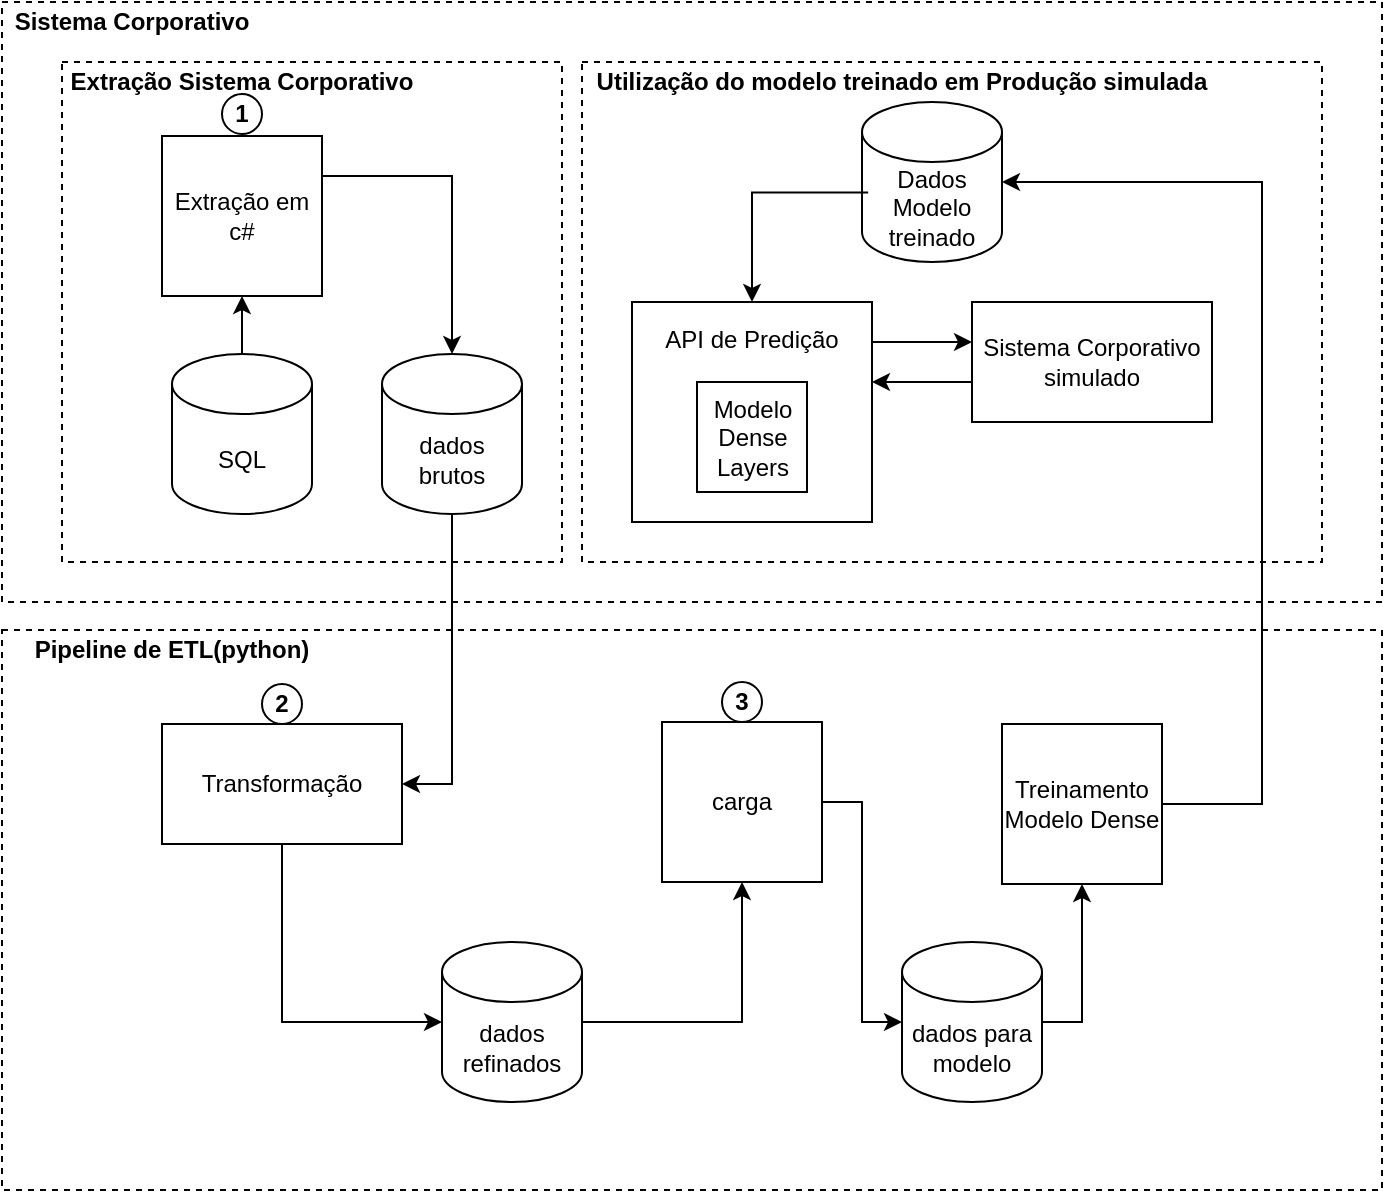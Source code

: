 <mxfile version="26.1.1">
  <diagram name="Página-1" id="qymr9s4ONJAOOVNrwKgb">
    <mxGraphModel dx="1154" dy="1364" grid="1" gridSize="10" guides="1" tooltips="1" connect="1" arrows="1" fold="1" page="1" pageScale="1" pageWidth="1169" pageHeight="827" math="0" shadow="0">
      <root>
        <mxCell id="0" />
        <mxCell id="1" parent="0" />
        <mxCell id="IwEzYZkcwkZSoT2hH-HC-21" value="" style="rounded=0;whiteSpace=wrap;html=1;dashed=1;gradientColor=default;fillColor=none;" vertex="1" parent="1">
          <mxGeometry x="310" y="-40" width="690" height="300" as="geometry" />
        </mxCell>
        <mxCell id="IwEzYZkcwkZSoT2hH-HC-13" value="" style="rounded=0;whiteSpace=wrap;html=1;dashed=1;gradientColor=default;fillColor=none;" vertex="1" parent="1">
          <mxGeometry x="600" y="-10" width="370" height="250" as="geometry" />
        </mxCell>
        <mxCell id="2Nlbmb2SEIiZ4BsPeOTe-20" value="" style="rounded=0;whiteSpace=wrap;html=1;dashed=1;gradientColor=default;fillColor=none;" parent="1" vertex="1">
          <mxGeometry x="340" y="-10" width="250" height="250" as="geometry" />
        </mxCell>
        <mxCell id="IwEzYZkcwkZSoT2hH-HC-3" value="" style="rounded=0;whiteSpace=wrap;html=1;dashed=1;gradientColor=default;fillColor=none;" vertex="1" parent="1">
          <mxGeometry x="310" y="274" width="690" height="280" as="geometry" />
        </mxCell>
        <mxCell id="2Nlbmb2SEIiZ4BsPeOTe-3" value="carga" style="whiteSpace=wrap;html=1;aspect=fixed;" parent="1" vertex="1">
          <mxGeometry x="640" y="320" width="80" height="80" as="geometry" />
        </mxCell>
        <mxCell id="2Nlbmb2SEIiZ4BsPeOTe-17" style="edgeStyle=orthogonalEdgeStyle;rounded=0;orthogonalLoop=1;jettySize=auto;html=1;entryX=0.5;entryY=1;entryDx=0;entryDy=0;" parent="1" source="2Nlbmb2SEIiZ4BsPeOTe-5" target="2Nlbmb2SEIiZ4BsPeOTe-3" edge="1">
          <mxGeometry relative="1" as="geometry" />
        </mxCell>
        <mxCell id="2Nlbmb2SEIiZ4BsPeOTe-5" value="dados refinados" style="shape=cylinder3;whiteSpace=wrap;html=1;boundedLbl=1;backgroundOutline=1;size=15;" parent="1" vertex="1">
          <mxGeometry x="530" y="430" width="70" height="80" as="geometry" />
        </mxCell>
        <mxCell id="2Nlbmb2SEIiZ4BsPeOTe-15" style="edgeStyle=orthogonalEdgeStyle;rounded=0;orthogonalLoop=1;jettySize=auto;html=1;" parent="1" source="2Nlbmb2SEIiZ4BsPeOTe-12" target="IwEzYZkcwkZSoT2hH-HC-9" edge="1">
          <mxGeometry relative="1" as="geometry">
            <mxPoint x="430" y="470.66" as="sourcePoint" />
            <mxPoint x="454.16" y="381.0" as="targetPoint" />
            <Array as="points">
              <mxPoint x="535" y="351" />
            </Array>
          </mxGeometry>
        </mxCell>
        <mxCell id="2Nlbmb2SEIiZ4BsPeOTe-12" value="dados brutos" style="shape=cylinder3;whiteSpace=wrap;html=1;boundedLbl=1;backgroundOutline=1;size=15;" parent="1" vertex="1">
          <mxGeometry x="500" y="136" width="70" height="80" as="geometry" />
        </mxCell>
        <mxCell id="2Nlbmb2SEIiZ4BsPeOTe-13" value="dados para modelo" style="shape=cylinder3;whiteSpace=wrap;html=1;boundedLbl=1;backgroundOutline=1;size=15;" parent="1" vertex="1">
          <mxGeometry x="760" y="430" width="70" height="80" as="geometry" />
        </mxCell>
        <mxCell id="2Nlbmb2SEIiZ4BsPeOTe-14" style="edgeStyle=orthogonalEdgeStyle;rounded=0;orthogonalLoop=1;jettySize=auto;html=1;exitX=1;exitY=0.5;exitDx=0;exitDy=0;" parent="1" source="IwEzYZkcwkZSoT2hH-HC-6" target="2Nlbmb2SEIiZ4BsPeOTe-12" edge="1">
          <mxGeometry relative="1" as="geometry">
            <Array as="points">
              <mxPoint x="470" y="47" />
              <mxPoint x="535" y="47" />
            </Array>
          </mxGeometry>
        </mxCell>
        <mxCell id="2Nlbmb2SEIiZ4BsPeOTe-16" style="edgeStyle=orthogonalEdgeStyle;rounded=0;orthogonalLoop=1;jettySize=auto;html=1;exitX=1;exitY=0.5;exitDx=0;exitDy=0;" parent="1" source="IwEzYZkcwkZSoT2hH-HC-9" target="2Nlbmb2SEIiZ4BsPeOTe-5" edge="1">
          <mxGeometry relative="1" as="geometry">
            <mxPoint x="470" y="355" as="sourcePoint" />
            <Array as="points">
              <mxPoint x="450" y="351" />
              <mxPoint x="450" y="470" />
            </Array>
          </mxGeometry>
        </mxCell>
        <mxCell id="2Nlbmb2SEIiZ4BsPeOTe-18" style="edgeStyle=orthogonalEdgeStyle;rounded=0;orthogonalLoop=1;jettySize=auto;html=1;" parent="1" source="2Nlbmb2SEIiZ4BsPeOTe-3" target="2Nlbmb2SEIiZ4BsPeOTe-13" edge="1">
          <mxGeometry relative="1" as="geometry">
            <Array as="points">
              <mxPoint x="740" y="360" />
              <mxPoint x="740" y="470" />
            </Array>
          </mxGeometry>
        </mxCell>
        <mxCell id="2Nlbmb2SEIiZ4BsPeOTe-21" value="Pipeline de ETL(python)" style="text;html=1;align=center;verticalAlign=middle;whiteSpace=wrap;rounded=0;fontStyle=1" parent="1" vertex="1">
          <mxGeometry x="310" y="274" width="170" height="20" as="geometry" />
        </mxCell>
        <mxCell id="2Nlbmb2SEIiZ4BsPeOTe-22" value="&lt;b&gt;1&lt;/b&gt;" style="ellipse;whiteSpace=wrap;html=1;aspect=fixed;" parent="1" vertex="1">
          <mxGeometry x="420" y="6" width="20" height="20" as="geometry" />
        </mxCell>
        <mxCell id="2Nlbmb2SEIiZ4BsPeOTe-23" value="&lt;b&gt;2&lt;/b&gt;" style="ellipse;whiteSpace=wrap;html=1;aspect=fixed;" parent="1" vertex="1">
          <mxGeometry x="440" y="301" width="20" height="20" as="geometry" />
        </mxCell>
        <mxCell id="2Nlbmb2SEIiZ4BsPeOTe-26" value="&lt;b&gt;3&lt;/b&gt;" style="ellipse;whiteSpace=wrap;html=1;aspect=fixed;" parent="1" vertex="1">
          <mxGeometry x="670" y="300" width="20" height="20" as="geometry" />
        </mxCell>
        <mxCell id="IwEzYZkcwkZSoT2hH-HC-4" value="Sistema Corporativo" style="text;html=1;align=center;verticalAlign=middle;whiteSpace=wrap;rounded=0;fontStyle=1" vertex="1" parent="1">
          <mxGeometry x="310" y="-40" width="130" height="20" as="geometry" />
        </mxCell>
        <mxCell id="IwEzYZkcwkZSoT2hH-HC-5" value="SQL" style="shape=cylinder3;whiteSpace=wrap;html=1;boundedLbl=1;backgroundOutline=1;size=15;" vertex="1" parent="1">
          <mxGeometry x="395" y="136" width="70" height="80" as="geometry" />
        </mxCell>
        <mxCell id="IwEzYZkcwkZSoT2hH-HC-6" value="Extração em c#" style="whiteSpace=wrap;html=1;aspect=fixed;" vertex="1" parent="1">
          <mxGeometry x="390" y="27" width="80" height="80" as="geometry" />
        </mxCell>
        <mxCell id="IwEzYZkcwkZSoT2hH-HC-7" style="edgeStyle=orthogonalEdgeStyle;rounded=0;orthogonalLoop=1;jettySize=auto;html=1;exitX=0.5;exitY=0;exitDx=0;exitDy=0;exitPerimeter=0;" edge="1" parent="1" source="IwEzYZkcwkZSoT2hH-HC-5" target="IwEzYZkcwkZSoT2hH-HC-6">
          <mxGeometry relative="1" as="geometry">
            <mxPoint x="390" y="115.5" as="sourcePoint" />
            <mxPoint x="435" y="45.5" as="targetPoint" />
            <Array as="points">
              <mxPoint x="430" y="116" />
              <mxPoint x="430" y="116" />
            </Array>
          </mxGeometry>
        </mxCell>
        <mxCell id="IwEzYZkcwkZSoT2hH-HC-9" value="Transformação" style="rounded=0;whiteSpace=wrap;html=1;" vertex="1" parent="1">
          <mxGeometry x="390" y="321" width="120" height="60" as="geometry" />
        </mxCell>
        <mxCell id="IwEzYZkcwkZSoT2hH-HC-10" value="Treinamento Modelo Dense" style="whiteSpace=wrap;html=1;aspect=fixed;" vertex="1" parent="1">
          <mxGeometry x="810" y="321" width="80" height="80" as="geometry" />
        </mxCell>
        <mxCell id="IwEzYZkcwkZSoT2hH-HC-11" style="edgeStyle=orthogonalEdgeStyle;rounded=0;orthogonalLoop=1;jettySize=auto;html=1;entryX=0.5;entryY=1;entryDx=0;entryDy=0;" edge="1" parent="1" source="2Nlbmb2SEIiZ4BsPeOTe-13" target="IwEzYZkcwkZSoT2hH-HC-10">
          <mxGeometry relative="1" as="geometry">
            <mxPoint x="840" y="484" as="sourcePoint" />
            <mxPoint x="920" y="414" as="targetPoint" />
            <Array as="points">
              <mxPoint x="850" y="470" />
            </Array>
          </mxGeometry>
        </mxCell>
        <mxCell id="IwEzYZkcwkZSoT2hH-HC-12" value="Dados Modelo treinado" style="shape=cylinder3;whiteSpace=wrap;html=1;boundedLbl=1;backgroundOutline=1;size=15;" vertex="1" parent="1">
          <mxGeometry x="740" y="10" width="70" height="80" as="geometry" />
        </mxCell>
        <mxCell id="IwEzYZkcwkZSoT2hH-HC-14" value="Utilização do modelo treinado em Produção simulada" style="text;html=1;align=center;verticalAlign=middle;whiteSpace=wrap;rounded=0;fontStyle=1" vertex="1" parent="1">
          <mxGeometry x="605" y="-10" width="310" height="20" as="geometry" />
        </mxCell>
        <mxCell id="IwEzYZkcwkZSoT2hH-HC-15" style="edgeStyle=orthogonalEdgeStyle;rounded=0;orthogonalLoop=1;jettySize=auto;html=1;" edge="1" parent="1" source="IwEzYZkcwkZSoT2hH-HC-10" target="IwEzYZkcwkZSoT2hH-HC-12">
          <mxGeometry relative="1" as="geometry">
            <mxPoint x="930" y="610" as="sourcePoint" />
            <mxPoint x="890" y="690" as="targetPoint" />
            <Array as="points">
              <mxPoint x="940" y="361" />
              <mxPoint x="940" y="50" />
            </Array>
          </mxGeometry>
        </mxCell>
        <mxCell id="IwEzYZkcwkZSoT2hH-HC-16" value="API de Predição&lt;div&gt;&lt;br&gt;&lt;/div&gt;&lt;div&gt;&lt;br&gt;&lt;/div&gt;&lt;div&gt;&lt;br&gt;&lt;/div&gt;&lt;div&gt;&lt;br&gt;&lt;/div&gt;&lt;div&gt;&lt;br&gt;&lt;/div&gt;" style="rounded=0;whiteSpace=wrap;html=1;" vertex="1" parent="1">
          <mxGeometry x="625" y="110" width="120" height="110" as="geometry" />
        </mxCell>
        <mxCell id="IwEzYZkcwkZSoT2hH-HC-17" style="edgeStyle=orthogonalEdgeStyle;rounded=0;orthogonalLoop=1;jettySize=auto;html=1;exitX=0.044;exitY=0.566;exitDx=0;exitDy=0;exitPerimeter=0;" edge="1" parent="1" source="IwEzYZkcwkZSoT2hH-HC-12" target="IwEzYZkcwkZSoT2hH-HC-16">
          <mxGeometry relative="1" as="geometry">
            <mxPoint x="439.48" y="30" as="sourcePoint" />
            <mxPoint x="494.48" y="109" as="targetPoint" />
            <Array as="points">
              <mxPoint x="685" y="55" />
            </Array>
          </mxGeometry>
        </mxCell>
        <mxCell id="IwEzYZkcwkZSoT2hH-HC-18" value="Sistema Corporativo simulado" style="rounded=0;whiteSpace=wrap;html=1;" vertex="1" parent="1">
          <mxGeometry x="795" y="110" width="120" height="60" as="geometry" />
        </mxCell>
        <mxCell id="IwEzYZkcwkZSoT2hH-HC-19" style="edgeStyle=orthogonalEdgeStyle;rounded=0;orthogonalLoop=1;jettySize=auto;html=1;exitX=1;exitY=0.5;exitDx=0;exitDy=0;" edge="1" parent="1" source="IwEzYZkcwkZSoT2hH-HC-16" target="IwEzYZkcwkZSoT2hH-HC-18">
          <mxGeometry relative="1" as="geometry">
            <mxPoint x="439.48" y="91" as="sourcePoint" />
            <mxPoint x="494.48" y="170" as="targetPoint" />
            <Array as="points">
              <mxPoint x="745" y="130" />
            </Array>
          </mxGeometry>
        </mxCell>
        <mxCell id="IwEzYZkcwkZSoT2hH-HC-20" style="edgeStyle=orthogonalEdgeStyle;rounded=0;orthogonalLoop=1;jettySize=auto;html=1;" edge="1" parent="1" source="IwEzYZkcwkZSoT2hH-HC-18" target="IwEzYZkcwkZSoT2hH-HC-16">
          <mxGeometry relative="1" as="geometry">
            <mxPoint x="750" y="210" as="sourcePoint" />
            <mxPoint x="800" y="210" as="targetPoint" />
            <Array as="points">
              <mxPoint x="775" y="150" />
              <mxPoint x="775" y="150" />
            </Array>
          </mxGeometry>
        </mxCell>
        <mxCell id="IwEzYZkcwkZSoT2hH-HC-22" value="Extração Sistema Corporativo" style="text;html=1;align=center;verticalAlign=middle;whiteSpace=wrap;rounded=0;fontStyle=1" vertex="1" parent="1">
          <mxGeometry x="340" y="-10" width="180" height="20" as="geometry" />
        </mxCell>
        <mxCell id="IwEzYZkcwkZSoT2hH-HC-23" value="Modelo Dense Layers" style="whiteSpace=wrap;html=1;aspect=fixed;" vertex="1" parent="1">
          <mxGeometry x="657.5" y="150" width="55" height="55" as="geometry" />
        </mxCell>
      </root>
    </mxGraphModel>
  </diagram>
</mxfile>

